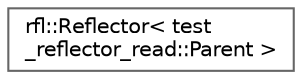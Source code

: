 digraph "类继承关系图"
{
 // LATEX_PDF_SIZE
  bgcolor="transparent";
  edge [fontname=Helvetica,fontsize=10,labelfontname=Helvetica,labelfontsize=10];
  node [fontname=Helvetica,fontsize=10,shape=box,height=0.2,width=0.4];
  rankdir="LR";
  Node0 [id="Node000000",label="rfl::Reflector\< test\l_reflector_read::Parent \>",height=0.2,width=0.4,color="grey40", fillcolor="white", style="filled",URL="$structrfl_1_1_reflector_3_01test__reflector__read_1_1_parent_01_4.html",tooltip=" "];
}
